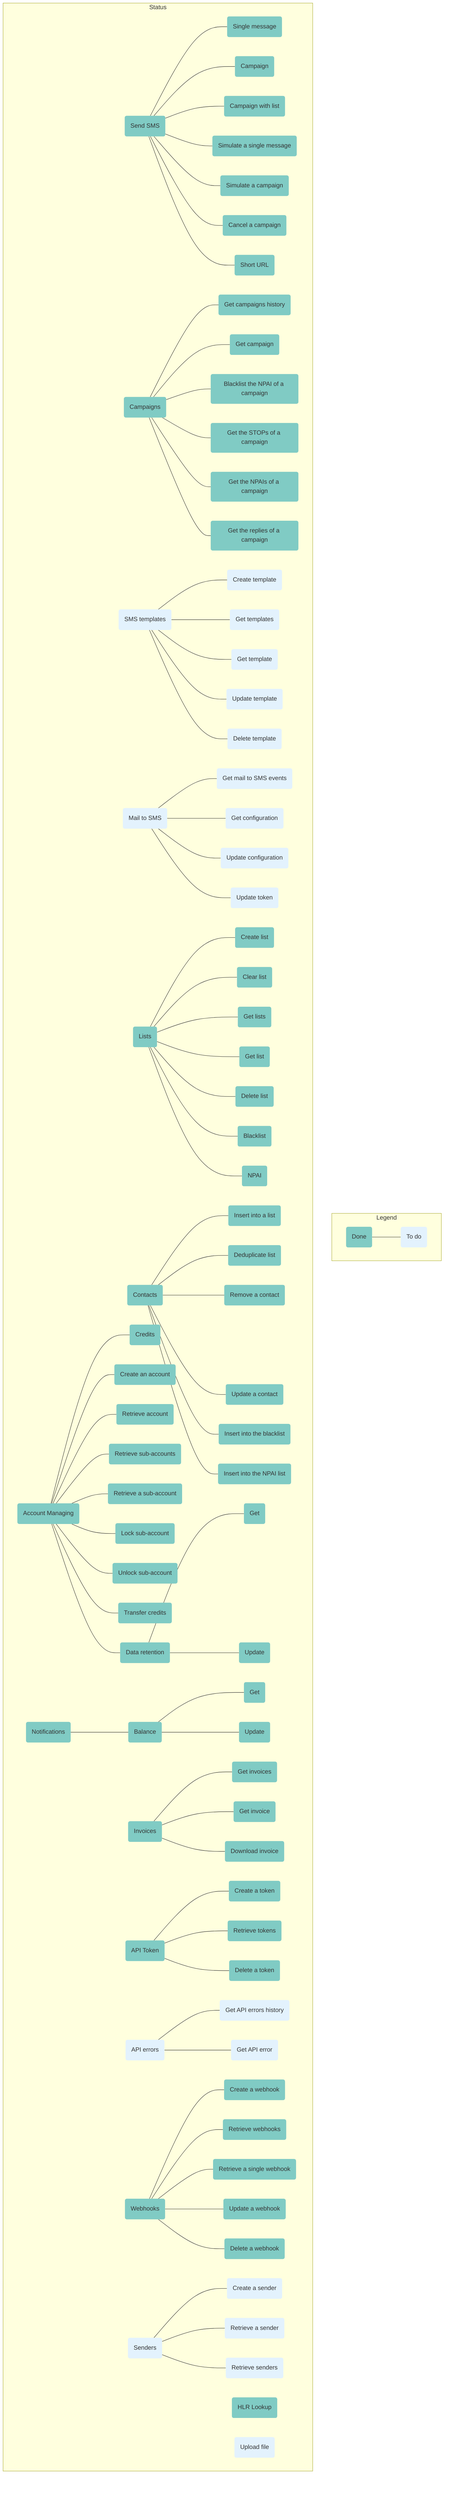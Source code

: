 flowchart BT
    subgraph Legend
        direction LR
        done(Done):::done --- todo(To do):::todo
    end
    subgraph Status
        direction LR
        sendsms(Send SMS):::done --- sendsms1(Single message):::done
        sendsms(Send SMS):::done --- sendsms2(Campaign):::done
        sendsms(Send SMS):::done --- sendsms3(Campaign with list):::done
        sendsms(Send SMS):::done --- sendsms4(Simulate a single message):::done
        sendsms(Send SMS):::done --- sendsms5(Simulate a campaign):::done
        sendsms(Send SMS):::done --- sendsms6(Cancel a campaign):::done
        sendsms(Send SMS):::done --- sendsms7(Short URL):::done
        campaigns(Campaigns):::done --- campaigns1(Get campaigns history):::done
        campaigns(Campaigns):::done --- campaigns2(Get campaign):::done
        campaigns(Campaigns):::done --- campaigns3(Blacklist the NPAI of a campaign):::done
        campaigns(Campaigns):::done --- campaigns4(Get the STOPs of a campaign):::done
        campaigns(Campaigns):::done --- campaigns5(Get the NPAIs of a campaign):::done
        campaigns(Campaigns):::done --- campaigns6(Get the replies of a campaign):::done
        smstemplates(SMS templates):::todo --- smstemplates1(Create template):::todo
        smstemplates(SMS templates):::todo --- smstemplates2(Get templates):::todo
        smstemplates(SMS templates):::todo --- smstemplates3(Get template):::todo
        smstemplates(SMS templates):::todo --- smstemplates4(Update template):::todo
        smstemplates(SMS templates):::todo --- smstemplates5(Delete template):::todo
        mailtosms(Mail to SMS):::todo --- mailtosms1(Get mail to SMS events):::todo
        mailtosms(Mail to SMS):::todo --- mailtosms2(Get configuration):::todo
        mailtosms(Mail to SMS):::todo --- mailtosms3(Update configuration):::todo
        mailtosms(Mail to SMS):::todo --- mailtosms4(Update token):::todo
        lists(Lists):::done --- lists1(Create list):::done
        lists(Lists):::done --- lists2(Clear list):::done
        lists(Lists):::done --- lists3(Get lists):::done
        lists(Lists):::done --- lists4(Get list):::done
        lists(Lists):::done --- lists5(Delete list):::done
        lists(Lists):::done --- lists6(Blacklist):::done
        lists(Lists):::done --- lists7(NPAI):::done
        cont(Contacts):::done --- cont1(Insert into a list):::done
        cont(Contacts):::done --- cont2(Deduplicate list):::done
        cont(Contacts):::done --- cont3(Remove a contact):::done
        cont(Contacts):::done --- cont4(Update a contact):::done
        cont(Contacts):::done --- cont5(Insert into the blacklist):::done
        cont(Contacts):::done --- cont6(Insert into the NPAI list):::done
        accmgmt(Account Managing):::done --- accmgmt1(Credits):::done
        accmgmt(Account Managing):::done --- accmgmt2(Create an account):::done
        accmgmt(Account Managing):::done --- accmgmt3(Retrieve account):::done
        accmgmt(Account Managing):::done --- accmgmt4(Retrieve sub-accounts):::done
        accmgmt(Account Managing):::done --- accmgmt5(Retrieve a sub-account):::done
        accmgmt(Account Managing):::done --- accmgmt6(Lock sub-account):::done
        accmgmt(Account Managing):::done --- accmgmt7(Unlock sub-account):::done
        accmgmt(Account Managing):::done --- accmgmt8(Transfer credits):::done
        accmgmt(Account Managing):::done --- accmgmt9(Data retention):::done
        accmgmt9(Data retention):::done --- dataretentionget(Get):::done
        accmgmt9(Data retention):::done --- dataretentionupdate(Update):::done
        notif(Notifications):::done --- notif1(Balance):::done
        notif1(Balance):::done --- notifget(Get):::done
        notif1(Balance):::done --- notifupdate(Update):::done
        invoices(Invoices):::done --- invoices1(Get invoices):::done
        invoices(Invoices):::done --- invoices2(Get invoice):::done
        invoices(Invoices):::done --- invoices3(Download invoice):::done
        apitoken(API Token):::done --- apitoken1(Create a token):::done
        apitoken(API Token):::done --- apitoken2(Retrieve tokens):::done
        apitoken(API Token):::done --- apitoken3(Delete a token):::done
        apierrors(API errors):::todo --- apierrors1(Get API errors history):::todo
        apierrors(API errors):::todo --- apierrors2(Get API error):::todo
        hlrlookup(HLR Lookup):::done
        webhooks(Webhooks):::done --- webhooks2(Create a webhook):::done
        webhooks(Webhooks):::done --- webhooks3(Retrieve webhooks):::done
        webhooks(Webhooks):::done --- webhooks4(Retrieve a single webhook):::done
        webhooks(Webhooks):::done --- webhooks5(Update a webhook):::done
        webhooks(Webhooks):::done --- webhooks6(Delete a webhook):::done
        uploadfile(Upload file):::todo
        senders(Senders):::todo --- senders1(Create a sender):::todo
        senders(Senders):::todo --- senders2(Retrieve a sender):::todo
        senders(Senders):::todo --- senders3(Retrieve senders):::todo
    end
    classDef done fill:#80CBC4,stroke-opacity:0;
    classDef todo fill:#E3F2FD,stroke-opacity:0;